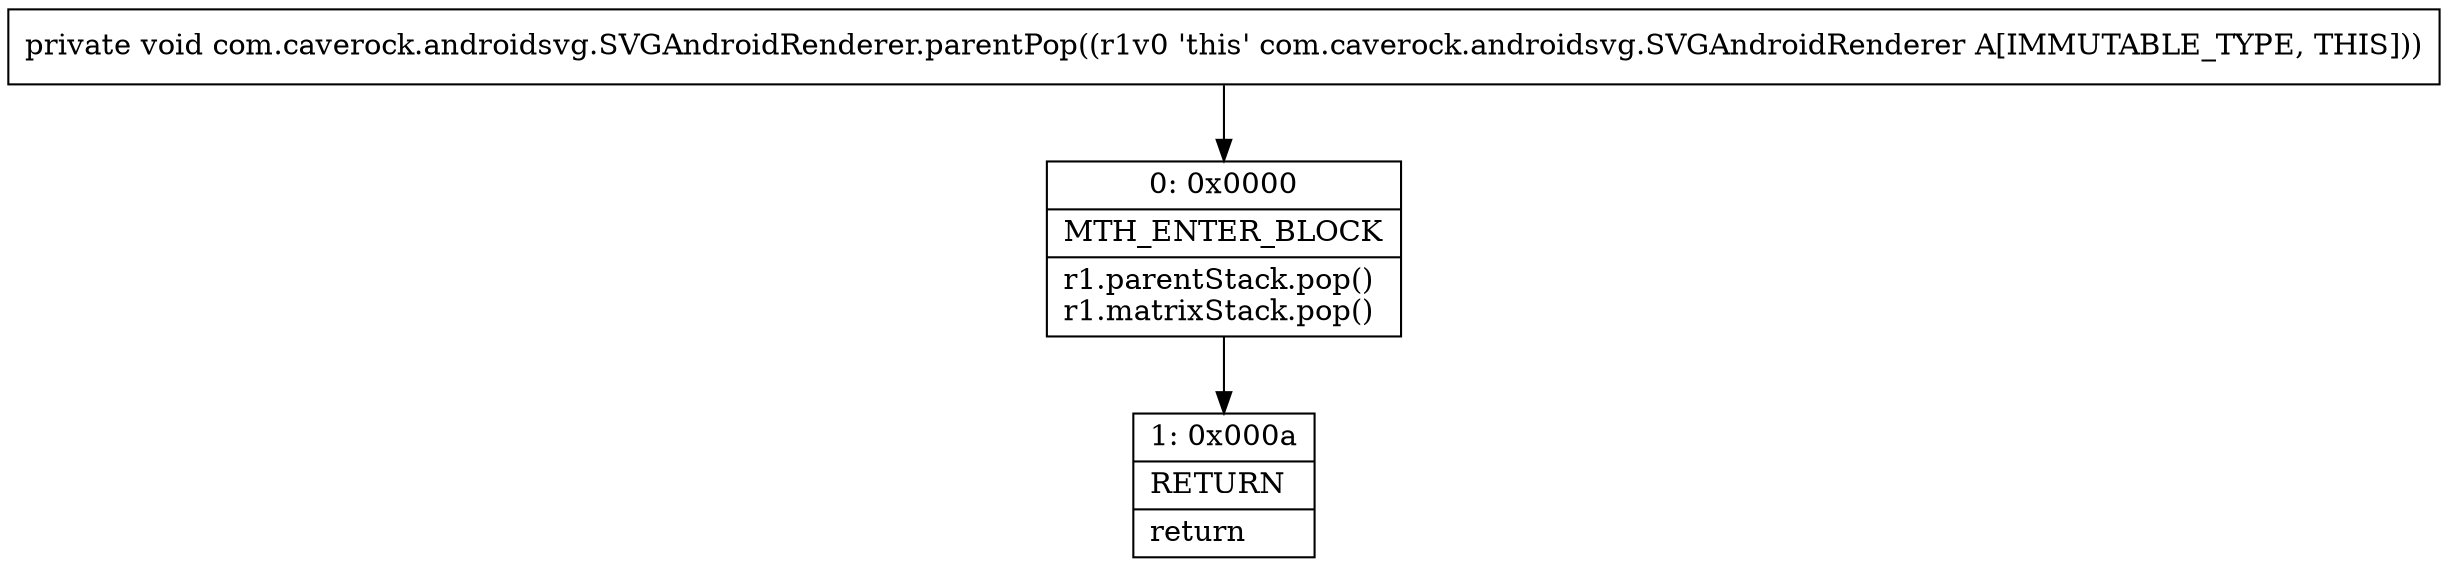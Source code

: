 digraph "CFG forcom.caverock.androidsvg.SVGAndroidRenderer.parentPop()V" {
Node_0 [shape=record,label="{0\:\ 0x0000|MTH_ENTER_BLOCK\l|r1.parentStack.pop()\lr1.matrixStack.pop()\l}"];
Node_1 [shape=record,label="{1\:\ 0x000a|RETURN\l|return\l}"];
MethodNode[shape=record,label="{private void com.caverock.androidsvg.SVGAndroidRenderer.parentPop((r1v0 'this' com.caverock.androidsvg.SVGAndroidRenderer A[IMMUTABLE_TYPE, THIS])) }"];
MethodNode -> Node_0;
Node_0 -> Node_1;
}

